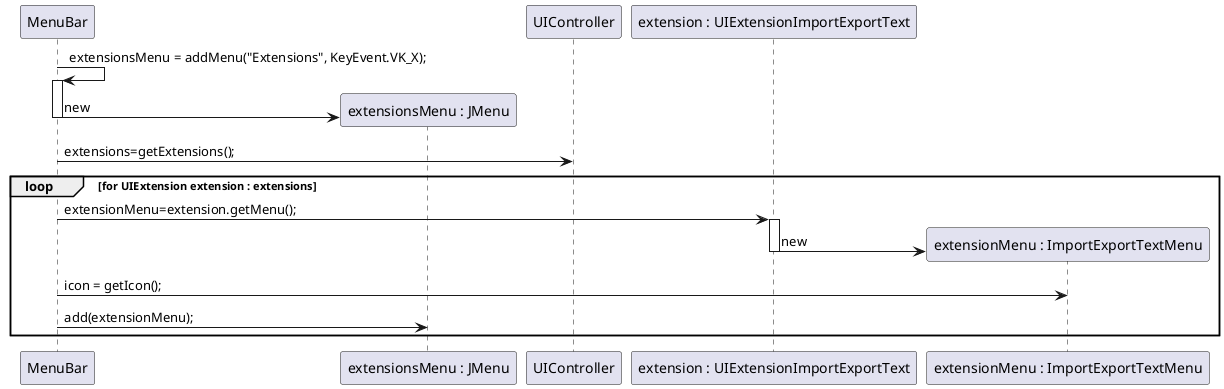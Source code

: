 @startuml ipc04.1_design_part4.png
participant MenuBar as MB
  participant "extensionsMenu : JMenu" as extensionsMenu
  participant UIController as UIC
  participant "extension : UIExtensionImportExportText" as UIE
  participant "extensionMenu : ImportExportTextMenu" as EM 
  MB -> MB : extensionsMenu = addMenu("Extensions", KeyEvent.VK_X);
  activate MB
    create extensionsMenu
    MB -> extensionsMenu : new
  deactivate MB
  MB -> UIC : extensions=getExtensions();
  loop for UIExtension extension : extensions
    MB -> UIE : extensionMenu=extension.getMenu();
    activate UIE
  	create EM
  	UIE -> EM : new
    deactivate UIE
    MB -> EM : icon = getIcon();
    MB -> extensionsMenu : add(extensionMenu); 
  end
@enduml
